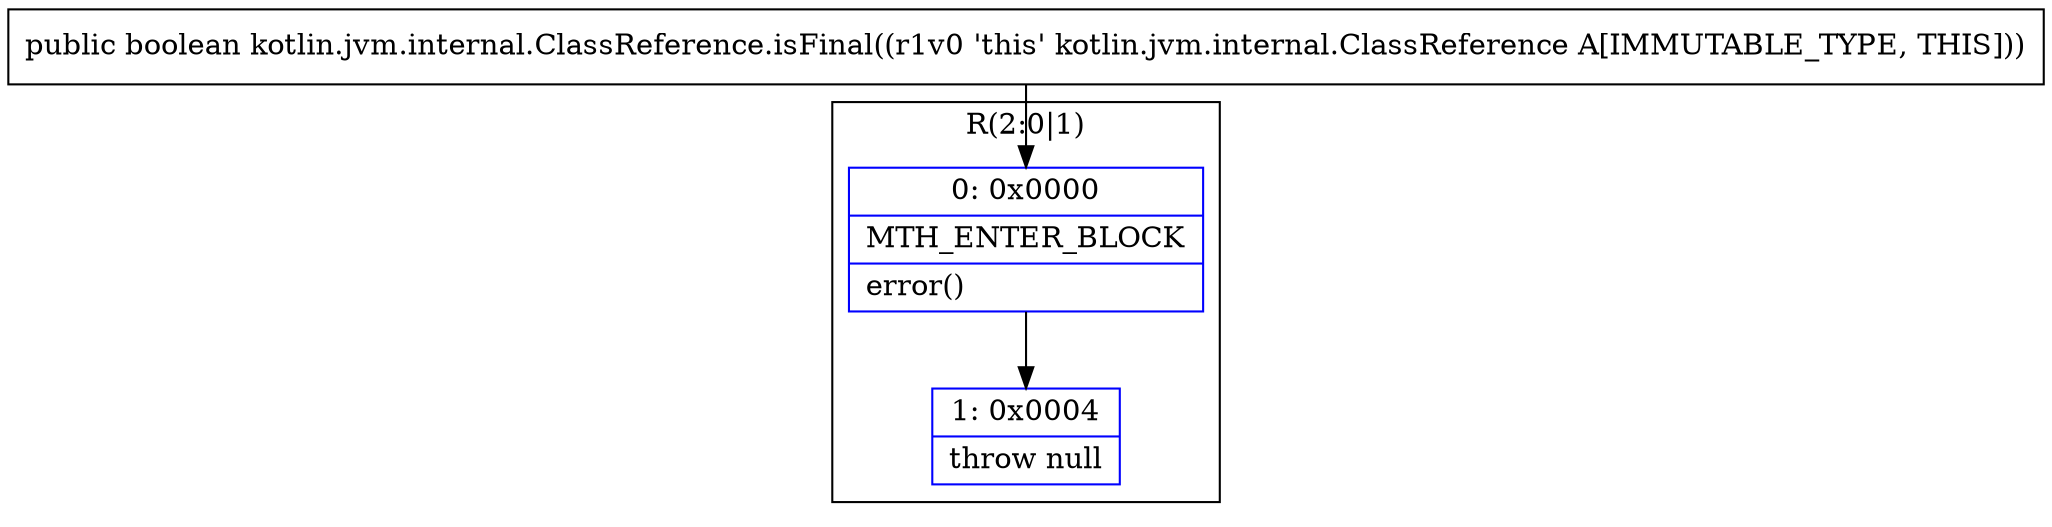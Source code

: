 digraph "CFG forkotlin.jvm.internal.ClassReference.isFinal()Z" {
subgraph cluster_Region_170395599 {
label = "R(2:0|1)";
node [shape=record,color=blue];
Node_0 [shape=record,label="{0\:\ 0x0000|MTH_ENTER_BLOCK\l|error()\l}"];
Node_1 [shape=record,label="{1\:\ 0x0004|throw null\l}"];
}
MethodNode[shape=record,label="{public boolean kotlin.jvm.internal.ClassReference.isFinal((r1v0 'this' kotlin.jvm.internal.ClassReference A[IMMUTABLE_TYPE, THIS])) }"];
MethodNode -> Node_0;
Node_0 -> Node_1;
}


